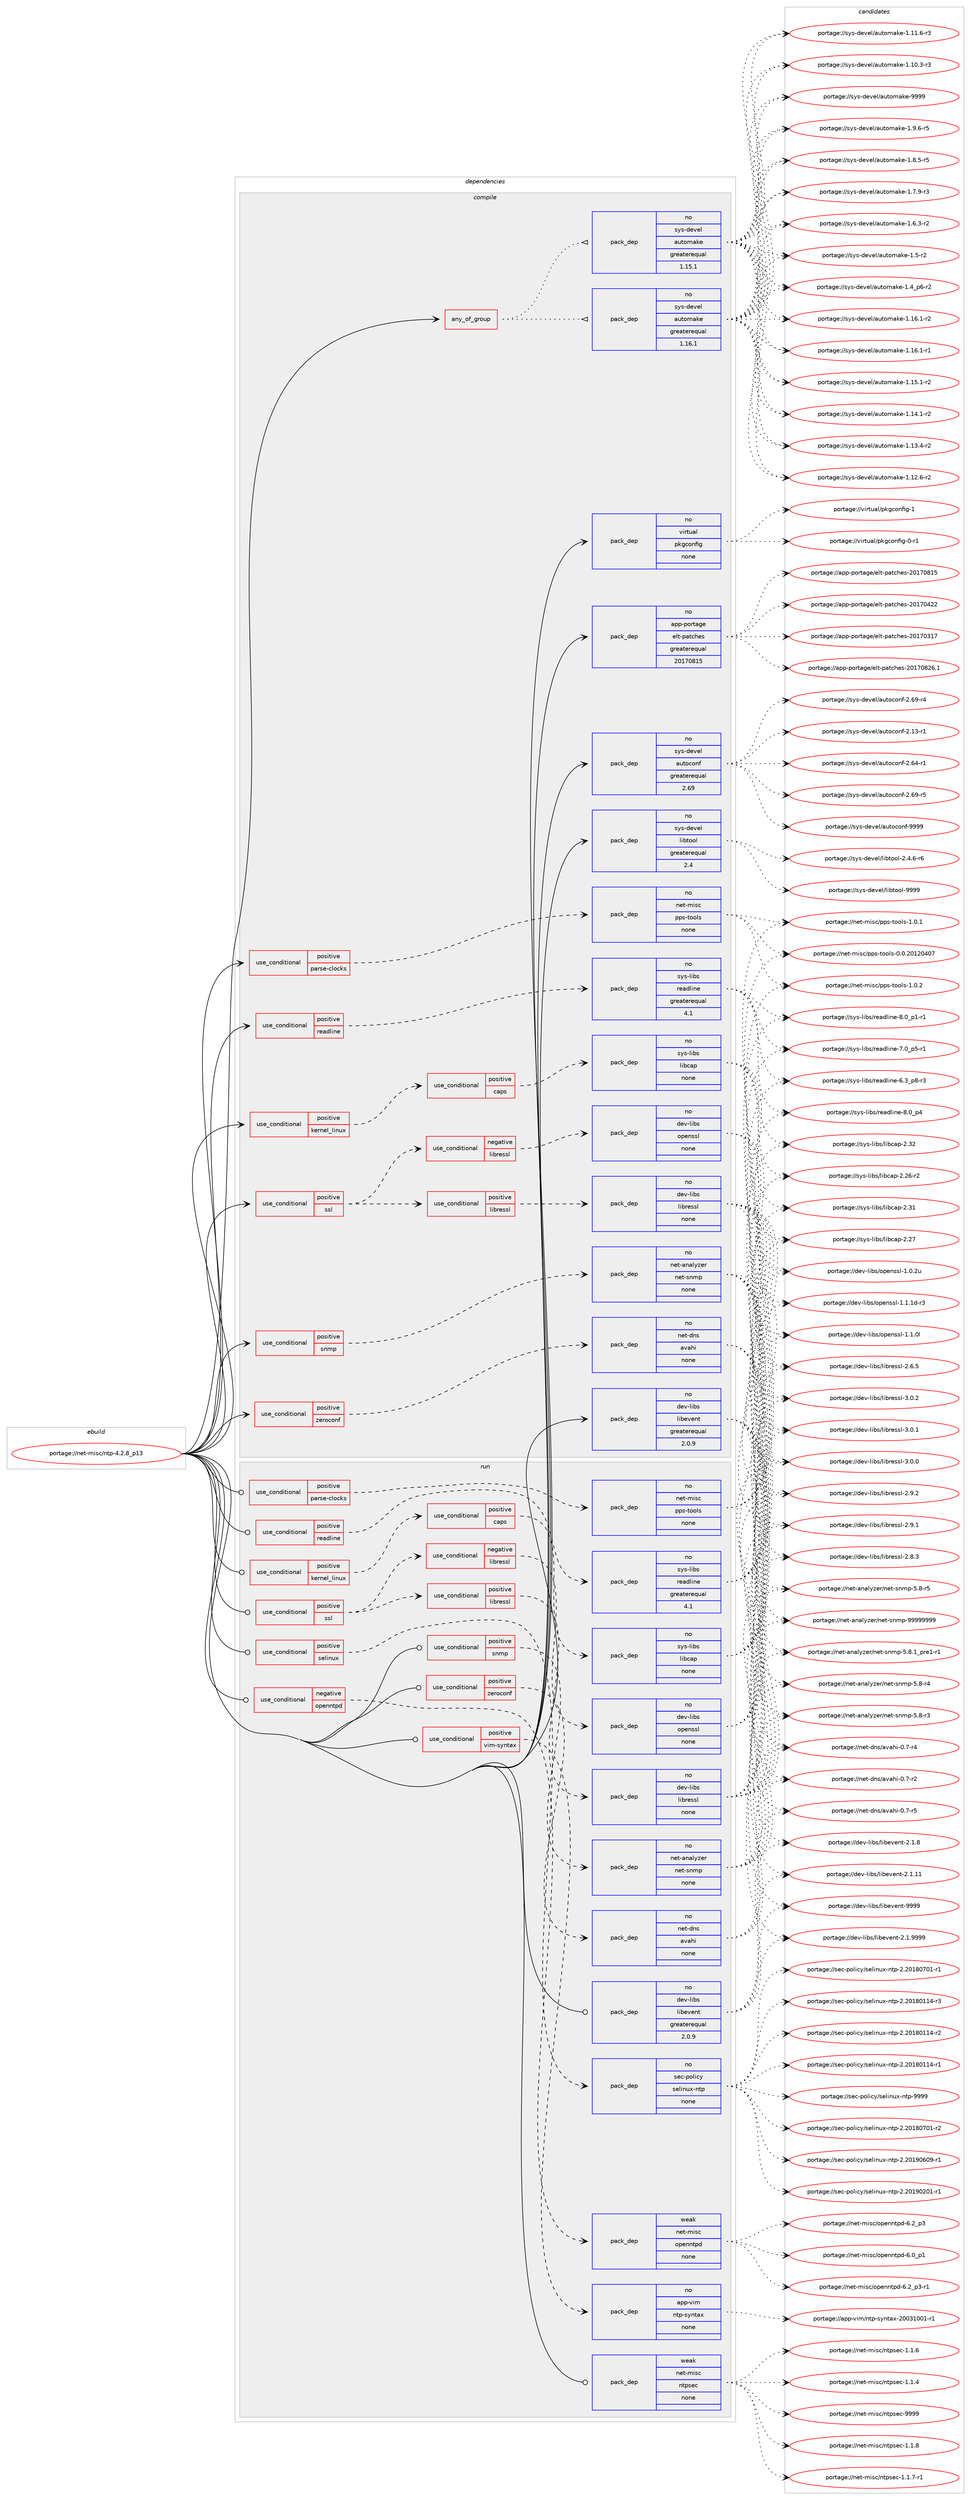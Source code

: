 digraph prolog {

# *************
# Graph options
# *************

newrank=true;
concentrate=true;
compound=true;
graph [rankdir=LR,fontname=Helvetica,fontsize=10,ranksep=1.5];#, ranksep=2.5, nodesep=0.2];
edge  [arrowhead=vee];
node  [fontname=Helvetica,fontsize=10];

# **********
# The ebuild
# **********

subgraph cluster_leftcol {
color=gray;
rank=same;
label=<<i>ebuild</i>>;
id [label="portage://net-misc/ntp-4.2.8_p13", color=red, width=4, href="../net-misc/ntp-4.2.8_p13.svg"];
}

# ****************
# The dependencies
# ****************

subgraph cluster_midcol {
color=gray;
label=<<i>dependencies</i>>;
subgraph cluster_compile {
fillcolor="#eeeeee";
style=filled;
label=<<i>compile</i>>;
subgraph any1953 {
dependency122047 [label=<<TABLE BORDER="0" CELLBORDER="1" CELLSPACING="0" CELLPADDING="4"><TR><TD CELLPADDING="10">any_of_group</TD></TR></TABLE>>, shape=none, color=red];subgraph pack94871 {
dependency122048 [label=<<TABLE BORDER="0" CELLBORDER="1" CELLSPACING="0" CELLPADDING="4" WIDTH="220"><TR><TD ROWSPAN="6" CELLPADDING="30">pack_dep</TD></TR><TR><TD WIDTH="110">no</TD></TR><TR><TD>sys-devel</TD></TR><TR><TD>automake</TD></TR><TR><TD>greaterequal</TD></TR><TR><TD>1.16.1</TD></TR></TABLE>>, shape=none, color=blue];
}
dependency122047:e -> dependency122048:w [weight=20,style="dotted",arrowhead="oinv"];
subgraph pack94872 {
dependency122049 [label=<<TABLE BORDER="0" CELLBORDER="1" CELLSPACING="0" CELLPADDING="4" WIDTH="220"><TR><TD ROWSPAN="6" CELLPADDING="30">pack_dep</TD></TR><TR><TD WIDTH="110">no</TD></TR><TR><TD>sys-devel</TD></TR><TR><TD>automake</TD></TR><TR><TD>greaterequal</TD></TR><TR><TD>1.15.1</TD></TR></TABLE>>, shape=none, color=blue];
}
dependency122047:e -> dependency122049:w [weight=20,style="dotted",arrowhead="oinv"];
}
id:e -> dependency122047:w [weight=20,style="solid",arrowhead="vee"];
subgraph cond25093 {
dependency122050 [label=<<TABLE BORDER="0" CELLBORDER="1" CELLSPACING="0" CELLPADDING="4"><TR><TD ROWSPAN="3" CELLPADDING="10">use_conditional</TD></TR><TR><TD>positive</TD></TR><TR><TD>kernel_linux</TD></TR></TABLE>>, shape=none, color=red];
subgraph cond25094 {
dependency122051 [label=<<TABLE BORDER="0" CELLBORDER="1" CELLSPACING="0" CELLPADDING="4"><TR><TD ROWSPAN="3" CELLPADDING="10">use_conditional</TD></TR><TR><TD>positive</TD></TR><TR><TD>caps</TD></TR></TABLE>>, shape=none, color=red];
subgraph pack94873 {
dependency122052 [label=<<TABLE BORDER="0" CELLBORDER="1" CELLSPACING="0" CELLPADDING="4" WIDTH="220"><TR><TD ROWSPAN="6" CELLPADDING="30">pack_dep</TD></TR><TR><TD WIDTH="110">no</TD></TR><TR><TD>sys-libs</TD></TR><TR><TD>libcap</TD></TR><TR><TD>none</TD></TR><TR><TD></TD></TR></TABLE>>, shape=none, color=blue];
}
dependency122051:e -> dependency122052:w [weight=20,style="dashed",arrowhead="vee"];
}
dependency122050:e -> dependency122051:w [weight=20,style="dashed",arrowhead="vee"];
}
id:e -> dependency122050:w [weight=20,style="solid",arrowhead="vee"];
subgraph cond25095 {
dependency122053 [label=<<TABLE BORDER="0" CELLBORDER="1" CELLSPACING="0" CELLPADDING="4"><TR><TD ROWSPAN="3" CELLPADDING="10">use_conditional</TD></TR><TR><TD>positive</TD></TR><TR><TD>parse-clocks</TD></TR></TABLE>>, shape=none, color=red];
subgraph pack94874 {
dependency122054 [label=<<TABLE BORDER="0" CELLBORDER="1" CELLSPACING="0" CELLPADDING="4" WIDTH="220"><TR><TD ROWSPAN="6" CELLPADDING="30">pack_dep</TD></TR><TR><TD WIDTH="110">no</TD></TR><TR><TD>net-misc</TD></TR><TR><TD>pps-tools</TD></TR><TR><TD>none</TD></TR><TR><TD></TD></TR></TABLE>>, shape=none, color=blue];
}
dependency122053:e -> dependency122054:w [weight=20,style="dashed",arrowhead="vee"];
}
id:e -> dependency122053:w [weight=20,style="solid",arrowhead="vee"];
subgraph cond25096 {
dependency122055 [label=<<TABLE BORDER="0" CELLBORDER="1" CELLSPACING="0" CELLPADDING="4"><TR><TD ROWSPAN="3" CELLPADDING="10">use_conditional</TD></TR><TR><TD>positive</TD></TR><TR><TD>readline</TD></TR></TABLE>>, shape=none, color=red];
subgraph pack94875 {
dependency122056 [label=<<TABLE BORDER="0" CELLBORDER="1" CELLSPACING="0" CELLPADDING="4" WIDTH="220"><TR><TD ROWSPAN="6" CELLPADDING="30">pack_dep</TD></TR><TR><TD WIDTH="110">no</TD></TR><TR><TD>sys-libs</TD></TR><TR><TD>readline</TD></TR><TR><TD>greaterequal</TD></TR><TR><TD>4.1</TD></TR></TABLE>>, shape=none, color=blue];
}
dependency122055:e -> dependency122056:w [weight=20,style="dashed",arrowhead="vee"];
}
id:e -> dependency122055:w [weight=20,style="solid",arrowhead="vee"];
subgraph cond25097 {
dependency122057 [label=<<TABLE BORDER="0" CELLBORDER="1" CELLSPACING="0" CELLPADDING="4"><TR><TD ROWSPAN="3" CELLPADDING="10">use_conditional</TD></TR><TR><TD>positive</TD></TR><TR><TD>snmp</TD></TR></TABLE>>, shape=none, color=red];
subgraph pack94876 {
dependency122058 [label=<<TABLE BORDER="0" CELLBORDER="1" CELLSPACING="0" CELLPADDING="4" WIDTH="220"><TR><TD ROWSPAN="6" CELLPADDING="30">pack_dep</TD></TR><TR><TD WIDTH="110">no</TD></TR><TR><TD>net-analyzer</TD></TR><TR><TD>net-snmp</TD></TR><TR><TD>none</TD></TR><TR><TD></TD></TR></TABLE>>, shape=none, color=blue];
}
dependency122057:e -> dependency122058:w [weight=20,style="dashed",arrowhead="vee"];
}
id:e -> dependency122057:w [weight=20,style="solid",arrowhead="vee"];
subgraph cond25098 {
dependency122059 [label=<<TABLE BORDER="0" CELLBORDER="1" CELLSPACING="0" CELLPADDING="4"><TR><TD ROWSPAN="3" CELLPADDING="10">use_conditional</TD></TR><TR><TD>positive</TD></TR><TR><TD>ssl</TD></TR></TABLE>>, shape=none, color=red];
subgraph cond25099 {
dependency122060 [label=<<TABLE BORDER="0" CELLBORDER="1" CELLSPACING="0" CELLPADDING="4"><TR><TD ROWSPAN="3" CELLPADDING="10">use_conditional</TD></TR><TR><TD>negative</TD></TR><TR><TD>libressl</TD></TR></TABLE>>, shape=none, color=red];
subgraph pack94877 {
dependency122061 [label=<<TABLE BORDER="0" CELLBORDER="1" CELLSPACING="0" CELLPADDING="4" WIDTH="220"><TR><TD ROWSPAN="6" CELLPADDING="30">pack_dep</TD></TR><TR><TD WIDTH="110">no</TD></TR><TR><TD>dev-libs</TD></TR><TR><TD>openssl</TD></TR><TR><TD>none</TD></TR><TR><TD></TD></TR></TABLE>>, shape=none, color=blue];
}
dependency122060:e -> dependency122061:w [weight=20,style="dashed",arrowhead="vee"];
}
dependency122059:e -> dependency122060:w [weight=20,style="dashed",arrowhead="vee"];
subgraph cond25100 {
dependency122062 [label=<<TABLE BORDER="0" CELLBORDER="1" CELLSPACING="0" CELLPADDING="4"><TR><TD ROWSPAN="3" CELLPADDING="10">use_conditional</TD></TR><TR><TD>positive</TD></TR><TR><TD>libressl</TD></TR></TABLE>>, shape=none, color=red];
subgraph pack94878 {
dependency122063 [label=<<TABLE BORDER="0" CELLBORDER="1" CELLSPACING="0" CELLPADDING="4" WIDTH="220"><TR><TD ROWSPAN="6" CELLPADDING="30">pack_dep</TD></TR><TR><TD WIDTH="110">no</TD></TR><TR><TD>dev-libs</TD></TR><TR><TD>libressl</TD></TR><TR><TD>none</TD></TR><TR><TD></TD></TR></TABLE>>, shape=none, color=blue];
}
dependency122062:e -> dependency122063:w [weight=20,style="dashed",arrowhead="vee"];
}
dependency122059:e -> dependency122062:w [weight=20,style="dashed",arrowhead="vee"];
}
id:e -> dependency122059:w [weight=20,style="solid",arrowhead="vee"];
subgraph cond25101 {
dependency122064 [label=<<TABLE BORDER="0" CELLBORDER="1" CELLSPACING="0" CELLPADDING="4"><TR><TD ROWSPAN="3" CELLPADDING="10">use_conditional</TD></TR><TR><TD>positive</TD></TR><TR><TD>zeroconf</TD></TR></TABLE>>, shape=none, color=red];
subgraph pack94879 {
dependency122065 [label=<<TABLE BORDER="0" CELLBORDER="1" CELLSPACING="0" CELLPADDING="4" WIDTH="220"><TR><TD ROWSPAN="6" CELLPADDING="30">pack_dep</TD></TR><TR><TD WIDTH="110">no</TD></TR><TR><TD>net-dns</TD></TR><TR><TD>avahi</TD></TR><TR><TD>none</TD></TR><TR><TD></TD></TR></TABLE>>, shape=none, color=blue];
}
dependency122064:e -> dependency122065:w [weight=20,style="dashed",arrowhead="vee"];
}
id:e -> dependency122064:w [weight=20,style="solid",arrowhead="vee"];
subgraph pack94880 {
dependency122066 [label=<<TABLE BORDER="0" CELLBORDER="1" CELLSPACING="0" CELLPADDING="4" WIDTH="220"><TR><TD ROWSPAN="6" CELLPADDING="30">pack_dep</TD></TR><TR><TD WIDTH="110">no</TD></TR><TR><TD>app-portage</TD></TR><TR><TD>elt-patches</TD></TR><TR><TD>greaterequal</TD></TR><TR><TD>20170815</TD></TR></TABLE>>, shape=none, color=blue];
}
id:e -> dependency122066:w [weight=20,style="solid",arrowhead="vee"];
subgraph pack94881 {
dependency122067 [label=<<TABLE BORDER="0" CELLBORDER="1" CELLSPACING="0" CELLPADDING="4" WIDTH="220"><TR><TD ROWSPAN="6" CELLPADDING="30">pack_dep</TD></TR><TR><TD WIDTH="110">no</TD></TR><TR><TD>dev-libs</TD></TR><TR><TD>libevent</TD></TR><TR><TD>greaterequal</TD></TR><TR><TD>2.0.9</TD></TR></TABLE>>, shape=none, color=blue];
}
id:e -> dependency122067:w [weight=20,style="solid",arrowhead="vee"];
subgraph pack94882 {
dependency122068 [label=<<TABLE BORDER="0" CELLBORDER="1" CELLSPACING="0" CELLPADDING="4" WIDTH="220"><TR><TD ROWSPAN="6" CELLPADDING="30">pack_dep</TD></TR><TR><TD WIDTH="110">no</TD></TR><TR><TD>sys-devel</TD></TR><TR><TD>autoconf</TD></TR><TR><TD>greaterequal</TD></TR><TR><TD>2.69</TD></TR></TABLE>>, shape=none, color=blue];
}
id:e -> dependency122068:w [weight=20,style="solid",arrowhead="vee"];
subgraph pack94883 {
dependency122069 [label=<<TABLE BORDER="0" CELLBORDER="1" CELLSPACING="0" CELLPADDING="4" WIDTH="220"><TR><TD ROWSPAN="6" CELLPADDING="30">pack_dep</TD></TR><TR><TD WIDTH="110">no</TD></TR><TR><TD>sys-devel</TD></TR><TR><TD>libtool</TD></TR><TR><TD>greaterequal</TD></TR><TR><TD>2.4</TD></TR></TABLE>>, shape=none, color=blue];
}
id:e -> dependency122069:w [weight=20,style="solid",arrowhead="vee"];
subgraph pack94884 {
dependency122070 [label=<<TABLE BORDER="0" CELLBORDER="1" CELLSPACING="0" CELLPADDING="4" WIDTH="220"><TR><TD ROWSPAN="6" CELLPADDING="30">pack_dep</TD></TR><TR><TD WIDTH="110">no</TD></TR><TR><TD>virtual</TD></TR><TR><TD>pkgconfig</TD></TR><TR><TD>none</TD></TR><TR><TD></TD></TR></TABLE>>, shape=none, color=blue];
}
id:e -> dependency122070:w [weight=20,style="solid",arrowhead="vee"];
}
subgraph cluster_compileandrun {
fillcolor="#eeeeee";
style=filled;
label=<<i>compile and run</i>>;
}
subgraph cluster_run {
fillcolor="#eeeeee";
style=filled;
label=<<i>run</i>>;
subgraph cond25102 {
dependency122071 [label=<<TABLE BORDER="0" CELLBORDER="1" CELLSPACING="0" CELLPADDING="4"><TR><TD ROWSPAN="3" CELLPADDING="10">use_conditional</TD></TR><TR><TD>negative</TD></TR><TR><TD>openntpd</TD></TR></TABLE>>, shape=none, color=red];
subgraph pack94885 {
dependency122072 [label=<<TABLE BORDER="0" CELLBORDER="1" CELLSPACING="0" CELLPADDING="4" WIDTH="220"><TR><TD ROWSPAN="6" CELLPADDING="30">pack_dep</TD></TR><TR><TD WIDTH="110">weak</TD></TR><TR><TD>net-misc</TD></TR><TR><TD>openntpd</TD></TR><TR><TD>none</TD></TR><TR><TD></TD></TR></TABLE>>, shape=none, color=blue];
}
dependency122071:e -> dependency122072:w [weight=20,style="dashed",arrowhead="vee"];
}
id:e -> dependency122071:w [weight=20,style="solid",arrowhead="odot"];
subgraph cond25103 {
dependency122073 [label=<<TABLE BORDER="0" CELLBORDER="1" CELLSPACING="0" CELLPADDING="4"><TR><TD ROWSPAN="3" CELLPADDING="10">use_conditional</TD></TR><TR><TD>positive</TD></TR><TR><TD>kernel_linux</TD></TR></TABLE>>, shape=none, color=red];
subgraph cond25104 {
dependency122074 [label=<<TABLE BORDER="0" CELLBORDER="1" CELLSPACING="0" CELLPADDING="4"><TR><TD ROWSPAN="3" CELLPADDING="10">use_conditional</TD></TR><TR><TD>positive</TD></TR><TR><TD>caps</TD></TR></TABLE>>, shape=none, color=red];
subgraph pack94886 {
dependency122075 [label=<<TABLE BORDER="0" CELLBORDER="1" CELLSPACING="0" CELLPADDING="4" WIDTH="220"><TR><TD ROWSPAN="6" CELLPADDING="30">pack_dep</TD></TR><TR><TD WIDTH="110">no</TD></TR><TR><TD>sys-libs</TD></TR><TR><TD>libcap</TD></TR><TR><TD>none</TD></TR><TR><TD></TD></TR></TABLE>>, shape=none, color=blue];
}
dependency122074:e -> dependency122075:w [weight=20,style="dashed",arrowhead="vee"];
}
dependency122073:e -> dependency122074:w [weight=20,style="dashed",arrowhead="vee"];
}
id:e -> dependency122073:w [weight=20,style="solid",arrowhead="odot"];
subgraph cond25105 {
dependency122076 [label=<<TABLE BORDER="0" CELLBORDER="1" CELLSPACING="0" CELLPADDING="4"><TR><TD ROWSPAN="3" CELLPADDING="10">use_conditional</TD></TR><TR><TD>positive</TD></TR><TR><TD>parse-clocks</TD></TR></TABLE>>, shape=none, color=red];
subgraph pack94887 {
dependency122077 [label=<<TABLE BORDER="0" CELLBORDER="1" CELLSPACING="0" CELLPADDING="4" WIDTH="220"><TR><TD ROWSPAN="6" CELLPADDING="30">pack_dep</TD></TR><TR><TD WIDTH="110">no</TD></TR><TR><TD>net-misc</TD></TR><TR><TD>pps-tools</TD></TR><TR><TD>none</TD></TR><TR><TD></TD></TR></TABLE>>, shape=none, color=blue];
}
dependency122076:e -> dependency122077:w [weight=20,style="dashed",arrowhead="vee"];
}
id:e -> dependency122076:w [weight=20,style="solid",arrowhead="odot"];
subgraph cond25106 {
dependency122078 [label=<<TABLE BORDER="0" CELLBORDER="1" CELLSPACING="0" CELLPADDING="4"><TR><TD ROWSPAN="3" CELLPADDING="10">use_conditional</TD></TR><TR><TD>positive</TD></TR><TR><TD>readline</TD></TR></TABLE>>, shape=none, color=red];
subgraph pack94888 {
dependency122079 [label=<<TABLE BORDER="0" CELLBORDER="1" CELLSPACING="0" CELLPADDING="4" WIDTH="220"><TR><TD ROWSPAN="6" CELLPADDING="30">pack_dep</TD></TR><TR><TD WIDTH="110">no</TD></TR><TR><TD>sys-libs</TD></TR><TR><TD>readline</TD></TR><TR><TD>greaterequal</TD></TR><TR><TD>4.1</TD></TR></TABLE>>, shape=none, color=blue];
}
dependency122078:e -> dependency122079:w [weight=20,style="dashed",arrowhead="vee"];
}
id:e -> dependency122078:w [weight=20,style="solid",arrowhead="odot"];
subgraph cond25107 {
dependency122080 [label=<<TABLE BORDER="0" CELLBORDER="1" CELLSPACING="0" CELLPADDING="4"><TR><TD ROWSPAN="3" CELLPADDING="10">use_conditional</TD></TR><TR><TD>positive</TD></TR><TR><TD>selinux</TD></TR></TABLE>>, shape=none, color=red];
subgraph pack94889 {
dependency122081 [label=<<TABLE BORDER="0" CELLBORDER="1" CELLSPACING="0" CELLPADDING="4" WIDTH="220"><TR><TD ROWSPAN="6" CELLPADDING="30">pack_dep</TD></TR><TR><TD WIDTH="110">no</TD></TR><TR><TD>sec-policy</TD></TR><TR><TD>selinux-ntp</TD></TR><TR><TD>none</TD></TR><TR><TD></TD></TR></TABLE>>, shape=none, color=blue];
}
dependency122080:e -> dependency122081:w [weight=20,style="dashed",arrowhead="vee"];
}
id:e -> dependency122080:w [weight=20,style="solid",arrowhead="odot"];
subgraph cond25108 {
dependency122082 [label=<<TABLE BORDER="0" CELLBORDER="1" CELLSPACING="0" CELLPADDING="4"><TR><TD ROWSPAN="3" CELLPADDING="10">use_conditional</TD></TR><TR><TD>positive</TD></TR><TR><TD>snmp</TD></TR></TABLE>>, shape=none, color=red];
subgraph pack94890 {
dependency122083 [label=<<TABLE BORDER="0" CELLBORDER="1" CELLSPACING="0" CELLPADDING="4" WIDTH="220"><TR><TD ROWSPAN="6" CELLPADDING="30">pack_dep</TD></TR><TR><TD WIDTH="110">no</TD></TR><TR><TD>net-analyzer</TD></TR><TR><TD>net-snmp</TD></TR><TR><TD>none</TD></TR><TR><TD></TD></TR></TABLE>>, shape=none, color=blue];
}
dependency122082:e -> dependency122083:w [weight=20,style="dashed",arrowhead="vee"];
}
id:e -> dependency122082:w [weight=20,style="solid",arrowhead="odot"];
subgraph cond25109 {
dependency122084 [label=<<TABLE BORDER="0" CELLBORDER="1" CELLSPACING="0" CELLPADDING="4"><TR><TD ROWSPAN="3" CELLPADDING="10">use_conditional</TD></TR><TR><TD>positive</TD></TR><TR><TD>ssl</TD></TR></TABLE>>, shape=none, color=red];
subgraph cond25110 {
dependency122085 [label=<<TABLE BORDER="0" CELLBORDER="1" CELLSPACING="0" CELLPADDING="4"><TR><TD ROWSPAN="3" CELLPADDING="10">use_conditional</TD></TR><TR><TD>negative</TD></TR><TR><TD>libressl</TD></TR></TABLE>>, shape=none, color=red];
subgraph pack94891 {
dependency122086 [label=<<TABLE BORDER="0" CELLBORDER="1" CELLSPACING="0" CELLPADDING="4" WIDTH="220"><TR><TD ROWSPAN="6" CELLPADDING="30">pack_dep</TD></TR><TR><TD WIDTH="110">no</TD></TR><TR><TD>dev-libs</TD></TR><TR><TD>openssl</TD></TR><TR><TD>none</TD></TR><TR><TD></TD></TR></TABLE>>, shape=none, color=blue];
}
dependency122085:e -> dependency122086:w [weight=20,style="dashed",arrowhead="vee"];
}
dependency122084:e -> dependency122085:w [weight=20,style="dashed",arrowhead="vee"];
subgraph cond25111 {
dependency122087 [label=<<TABLE BORDER="0" CELLBORDER="1" CELLSPACING="0" CELLPADDING="4"><TR><TD ROWSPAN="3" CELLPADDING="10">use_conditional</TD></TR><TR><TD>positive</TD></TR><TR><TD>libressl</TD></TR></TABLE>>, shape=none, color=red];
subgraph pack94892 {
dependency122088 [label=<<TABLE BORDER="0" CELLBORDER="1" CELLSPACING="0" CELLPADDING="4" WIDTH="220"><TR><TD ROWSPAN="6" CELLPADDING="30">pack_dep</TD></TR><TR><TD WIDTH="110">no</TD></TR><TR><TD>dev-libs</TD></TR><TR><TD>libressl</TD></TR><TR><TD>none</TD></TR><TR><TD></TD></TR></TABLE>>, shape=none, color=blue];
}
dependency122087:e -> dependency122088:w [weight=20,style="dashed",arrowhead="vee"];
}
dependency122084:e -> dependency122087:w [weight=20,style="dashed",arrowhead="vee"];
}
id:e -> dependency122084:w [weight=20,style="solid",arrowhead="odot"];
subgraph cond25112 {
dependency122089 [label=<<TABLE BORDER="0" CELLBORDER="1" CELLSPACING="0" CELLPADDING="4"><TR><TD ROWSPAN="3" CELLPADDING="10">use_conditional</TD></TR><TR><TD>positive</TD></TR><TR><TD>vim-syntax</TD></TR></TABLE>>, shape=none, color=red];
subgraph pack94893 {
dependency122090 [label=<<TABLE BORDER="0" CELLBORDER="1" CELLSPACING="0" CELLPADDING="4" WIDTH="220"><TR><TD ROWSPAN="6" CELLPADDING="30">pack_dep</TD></TR><TR><TD WIDTH="110">no</TD></TR><TR><TD>app-vim</TD></TR><TR><TD>ntp-syntax</TD></TR><TR><TD>none</TD></TR><TR><TD></TD></TR></TABLE>>, shape=none, color=blue];
}
dependency122089:e -> dependency122090:w [weight=20,style="dashed",arrowhead="vee"];
}
id:e -> dependency122089:w [weight=20,style="solid",arrowhead="odot"];
subgraph cond25113 {
dependency122091 [label=<<TABLE BORDER="0" CELLBORDER="1" CELLSPACING="0" CELLPADDING="4"><TR><TD ROWSPAN="3" CELLPADDING="10">use_conditional</TD></TR><TR><TD>positive</TD></TR><TR><TD>zeroconf</TD></TR></TABLE>>, shape=none, color=red];
subgraph pack94894 {
dependency122092 [label=<<TABLE BORDER="0" CELLBORDER="1" CELLSPACING="0" CELLPADDING="4" WIDTH="220"><TR><TD ROWSPAN="6" CELLPADDING="30">pack_dep</TD></TR><TR><TD WIDTH="110">no</TD></TR><TR><TD>net-dns</TD></TR><TR><TD>avahi</TD></TR><TR><TD>none</TD></TR><TR><TD></TD></TR></TABLE>>, shape=none, color=blue];
}
dependency122091:e -> dependency122092:w [weight=20,style="dashed",arrowhead="vee"];
}
id:e -> dependency122091:w [weight=20,style="solid",arrowhead="odot"];
subgraph pack94895 {
dependency122093 [label=<<TABLE BORDER="0" CELLBORDER="1" CELLSPACING="0" CELLPADDING="4" WIDTH="220"><TR><TD ROWSPAN="6" CELLPADDING="30">pack_dep</TD></TR><TR><TD WIDTH="110">no</TD></TR><TR><TD>dev-libs</TD></TR><TR><TD>libevent</TD></TR><TR><TD>greaterequal</TD></TR><TR><TD>2.0.9</TD></TR></TABLE>>, shape=none, color=blue];
}
id:e -> dependency122093:w [weight=20,style="solid",arrowhead="odot"];
subgraph pack94896 {
dependency122094 [label=<<TABLE BORDER="0" CELLBORDER="1" CELLSPACING="0" CELLPADDING="4" WIDTH="220"><TR><TD ROWSPAN="6" CELLPADDING="30">pack_dep</TD></TR><TR><TD WIDTH="110">weak</TD></TR><TR><TD>net-misc</TD></TR><TR><TD>ntpsec</TD></TR><TR><TD>none</TD></TR><TR><TD></TD></TR></TABLE>>, shape=none, color=blue];
}
id:e -> dependency122094:w [weight=20,style="solid",arrowhead="odot"];
}
}

# **************
# The candidates
# **************

subgraph cluster_choices {
rank=same;
color=gray;
label=<<i>candidates</i>>;

subgraph choice94871 {
color=black;
nodesep=1;
choice115121115451001011181011084797117116111109971071014557575757 [label="portage://sys-devel/automake-9999", color=red, width=4,href="../sys-devel/automake-9999.svg"];
choice115121115451001011181011084797117116111109971071014549465746544511453 [label="portage://sys-devel/automake-1.9.6-r5", color=red, width=4,href="../sys-devel/automake-1.9.6-r5.svg"];
choice115121115451001011181011084797117116111109971071014549465646534511453 [label="portage://sys-devel/automake-1.8.5-r5", color=red, width=4,href="../sys-devel/automake-1.8.5-r5.svg"];
choice115121115451001011181011084797117116111109971071014549465546574511451 [label="portage://sys-devel/automake-1.7.9-r3", color=red, width=4,href="../sys-devel/automake-1.7.9-r3.svg"];
choice115121115451001011181011084797117116111109971071014549465446514511450 [label="portage://sys-devel/automake-1.6.3-r2", color=red, width=4,href="../sys-devel/automake-1.6.3-r2.svg"];
choice11512111545100101118101108479711711611110997107101454946534511450 [label="portage://sys-devel/automake-1.5-r2", color=red, width=4,href="../sys-devel/automake-1.5-r2.svg"];
choice115121115451001011181011084797117116111109971071014549465295112544511450 [label="portage://sys-devel/automake-1.4_p6-r2", color=red, width=4,href="../sys-devel/automake-1.4_p6-r2.svg"];
choice11512111545100101118101108479711711611110997107101454946495446494511450 [label="portage://sys-devel/automake-1.16.1-r2", color=red, width=4,href="../sys-devel/automake-1.16.1-r2.svg"];
choice11512111545100101118101108479711711611110997107101454946495446494511449 [label="portage://sys-devel/automake-1.16.1-r1", color=red, width=4,href="../sys-devel/automake-1.16.1-r1.svg"];
choice11512111545100101118101108479711711611110997107101454946495346494511450 [label="portage://sys-devel/automake-1.15.1-r2", color=red, width=4,href="../sys-devel/automake-1.15.1-r2.svg"];
choice11512111545100101118101108479711711611110997107101454946495246494511450 [label="portage://sys-devel/automake-1.14.1-r2", color=red, width=4,href="../sys-devel/automake-1.14.1-r2.svg"];
choice11512111545100101118101108479711711611110997107101454946495146524511450 [label="portage://sys-devel/automake-1.13.4-r2", color=red, width=4,href="../sys-devel/automake-1.13.4-r2.svg"];
choice11512111545100101118101108479711711611110997107101454946495046544511450 [label="portage://sys-devel/automake-1.12.6-r2", color=red, width=4,href="../sys-devel/automake-1.12.6-r2.svg"];
choice11512111545100101118101108479711711611110997107101454946494946544511451 [label="portage://sys-devel/automake-1.11.6-r3", color=red, width=4,href="../sys-devel/automake-1.11.6-r3.svg"];
choice11512111545100101118101108479711711611110997107101454946494846514511451 [label="portage://sys-devel/automake-1.10.3-r3", color=red, width=4,href="../sys-devel/automake-1.10.3-r3.svg"];
dependency122048:e -> choice115121115451001011181011084797117116111109971071014557575757:w [style=dotted,weight="100"];
dependency122048:e -> choice115121115451001011181011084797117116111109971071014549465746544511453:w [style=dotted,weight="100"];
dependency122048:e -> choice115121115451001011181011084797117116111109971071014549465646534511453:w [style=dotted,weight="100"];
dependency122048:e -> choice115121115451001011181011084797117116111109971071014549465546574511451:w [style=dotted,weight="100"];
dependency122048:e -> choice115121115451001011181011084797117116111109971071014549465446514511450:w [style=dotted,weight="100"];
dependency122048:e -> choice11512111545100101118101108479711711611110997107101454946534511450:w [style=dotted,weight="100"];
dependency122048:e -> choice115121115451001011181011084797117116111109971071014549465295112544511450:w [style=dotted,weight="100"];
dependency122048:e -> choice11512111545100101118101108479711711611110997107101454946495446494511450:w [style=dotted,weight="100"];
dependency122048:e -> choice11512111545100101118101108479711711611110997107101454946495446494511449:w [style=dotted,weight="100"];
dependency122048:e -> choice11512111545100101118101108479711711611110997107101454946495346494511450:w [style=dotted,weight="100"];
dependency122048:e -> choice11512111545100101118101108479711711611110997107101454946495246494511450:w [style=dotted,weight="100"];
dependency122048:e -> choice11512111545100101118101108479711711611110997107101454946495146524511450:w [style=dotted,weight="100"];
dependency122048:e -> choice11512111545100101118101108479711711611110997107101454946495046544511450:w [style=dotted,weight="100"];
dependency122048:e -> choice11512111545100101118101108479711711611110997107101454946494946544511451:w [style=dotted,weight="100"];
dependency122048:e -> choice11512111545100101118101108479711711611110997107101454946494846514511451:w [style=dotted,weight="100"];
}
subgraph choice94872 {
color=black;
nodesep=1;
choice115121115451001011181011084797117116111109971071014557575757 [label="portage://sys-devel/automake-9999", color=red, width=4,href="../sys-devel/automake-9999.svg"];
choice115121115451001011181011084797117116111109971071014549465746544511453 [label="portage://sys-devel/automake-1.9.6-r5", color=red, width=4,href="../sys-devel/automake-1.9.6-r5.svg"];
choice115121115451001011181011084797117116111109971071014549465646534511453 [label="portage://sys-devel/automake-1.8.5-r5", color=red, width=4,href="../sys-devel/automake-1.8.5-r5.svg"];
choice115121115451001011181011084797117116111109971071014549465546574511451 [label="portage://sys-devel/automake-1.7.9-r3", color=red, width=4,href="../sys-devel/automake-1.7.9-r3.svg"];
choice115121115451001011181011084797117116111109971071014549465446514511450 [label="portage://sys-devel/automake-1.6.3-r2", color=red, width=4,href="../sys-devel/automake-1.6.3-r2.svg"];
choice11512111545100101118101108479711711611110997107101454946534511450 [label="portage://sys-devel/automake-1.5-r2", color=red, width=4,href="../sys-devel/automake-1.5-r2.svg"];
choice115121115451001011181011084797117116111109971071014549465295112544511450 [label="portage://sys-devel/automake-1.4_p6-r2", color=red, width=4,href="../sys-devel/automake-1.4_p6-r2.svg"];
choice11512111545100101118101108479711711611110997107101454946495446494511450 [label="portage://sys-devel/automake-1.16.1-r2", color=red, width=4,href="../sys-devel/automake-1.16.1-r2.svg"];
choice11512111545100101118101108479711711611110997107101454946495446494511449 [label="portage://sys-devel/automake-1.16.1-r1", color=red, width=4,href="../sys-devel/automake-1.16.1-r1.svg"];
choice11512111545100101118101108479711711611110997107101454946495346494511450 [label="portage://sys-devel/automake-1.15.1-r2", color=red, width=4,href="../sys-devel/automake-1.15.1-r2.svg"];
choice11512111545100101118101108479711711611110997107101454946495246494511450 [label="portage://sys-devel/automake-1.14.1-r2", color=red, width=4,href="../sys-devel/automake-1.14.1-r2.svg"];
choice11512111545100101118101108479711711611110997107101454946495146524511450 [label="portage://sys-devel/automake-1.13.4-r2", color=red, width=4,href="../sys-devel/automake-1.13.4-r2.svg"];
choice11512111545100101118101108479711711611110997107101454946495046544511450 [label="portage://sys-devel/automake-1.12.6-r2", color=red, width=4,href="../sys-devel/automake-1.12.6-r2.svg"];
choice11512111545100101118101108479711711611110997107101454946494946544511451 [label="portage://sys-devel/automake-1.11.6-r3", color=red, width=4,href="../sys-devel/automake-1.11.6-r3.svg"];
choice11512111545100101118101108479711711611110997107101454946494846514511451 [label="portage://sys-devel/automake-1.10.3-r3", color=red, width=4,href="../sys-devel/automake-1.10.3-r3.svg"];
dependency122049:e -> choice115121115451001011181011084797117116111109971071014557575757:w [style=dotted,weight="100"];
dependency122049:e -> choice115121115451001011181011084797117116111109971071014549465746544511453:w [style=dotted,weight="100"];
dependency122049:e -> choice115121115451001011181011084797117116111109971071014549465646534511453:w [style=dotted,weight="100"];
dependency122049:e -> choice115121115451001011181011084797117116111109971071014549465546574511451:w [style=dotted,weight="100"];
dependency122049:e -> choice115121115451001011181011084797117116111109971071014549465446514511450:w [style=dotted,weight="100"];
dependency122049:e -> choice11512111545100101118101108479711711611110997107101454946534511450:w [style=dotted,weight="100"];
dependency122049:e -> choice115121115451001011181011084797117116111109971071014549465295112544511450:w [style=dotted,weight="100"];
dependency122049:e -> choice11512111545100101118101108479711711611110997107101454946495446494511450:w [style=dotted,weight="100"];
dependency122049:e -> choice11512111545100101118101108479711711611110997107101454946495446494511449:w [style=dotted,weight="100"];
dependency122049:e -> choice11512111545100101118101108479711711611110997107101454946495346494511450:w [style=dotted,weight="100"];
dependency122049:e -> choice11512111545100101118101108479711711611110997107101454946495246494511450:w [style=dotted,weight="100"];
dependency122049:e -> choice11512111545100101118101108479711711611110997107101454946495146524511450:w [style=dotted,weight="100"];
dependency122049:e -> choice11512111545100101118101108479711711611110997107101454946495046544511450:w [style=dotted,weight="100"];
dependency122049:e -> choice11512111545100101118101108479711711611110997107101454946494946544511451:w [style=dotted,weight="100"];
dependency122049:e -> choice11512111545100101118101108479711711611110997107101454946494846514511451:w [style=dotted,weight="100"];
}
subgraph choice94873 {
color=black;
nodesep=1;
choice1151211154510810598115471081059899971124550465150 [label="portage://sys-libs/libcap-2.32", color=red, width=4,href="../sys-libs/libcap-2.32.svg"];
choice1151211154510810598115471081059899971124550465149 [label="portage://sys-libs/libcap-2.31", color=red, width=4,href="../sys-libs/libcap-2.31.svg"];
choice1151211154510810598115471081059899971124550465055 [label="portage://sys-libs/libcap-2.27", color=red, width=4,href="../sys-libs/libcap-2.27.svg"];
choice11512111545108105981154710810598999711245504650544511450 [label="portage://sys-libs/libcap-2.26-r2", color=red, width=4,href="../sys-libs/libcap-2.26-r2.svg"];
dependency122052:e -> choice1151211154510810598115471081059899971124550465150:w [style=dotted,weight="100"];
dependency122052:e -> choice1151211154510810598115471081059899971124550465149:w [style=dotted,weight="100"];
dependency122052:e -> choice1151211154510810598115471081059899971124550465055:w [style=dotted,weight="100"];
dependency122052:e -> choice11512111545108105981154710810598999711245504650544511450:w [style=dotted,weight="100"];
}
subgraph choice94874 {
color=black;
nodesep=1;
choice11010111645109105115994711211211545116111111108115454946484650 [label="portage://net-misc/pps-tools-1.0.2", color=red, width=4,href="../net-misc/pps-tools-1.0.2.svg"];
choice11010111645109105115994711211211545116111111108115454946484649 [label="portage://net-misc/pps-tools-1.0.1", color=red, width=4,href="../net-misc/pps-tools-1.0.1.svg"];
choice1101011164510910511599471121121154511611111110811545484648465048495048524855 [label="portage://net-misc/pps-tools-0.0.20120407", color=red, width=4,href="../net-misc/pps-tools-0.0.20120407.svg"];
dependency122054:e -> choice11010111645109105115994711211211545116111111108115454946484650:w [style=dotted,weight="100"];
dependency122054:e -> choice11010111645109105115994711211211545116111111108115454946484649:w [style=dotted,weight="100"];
dependency122054:e -> choice1101011164510910511599471121121154511611111110811545484648465048495048524855:w [style=dotted,weight="100"];
}
subgraph choice94875 {
color=black;
nodesep=1;
choice11512111545108105981154711410197100108105110101455646489511252 [label="portage://sys-libs/readline-8.0_p4", color=red, width=4,href="../sys-libs/readline-8.0_p4.svg"];
choice115121115451081059811547114101971001081051101014556464895112494511449 [label="portage://sys-libs/readline-8.0_p1-r1", color=red, width=4,href="../sys-libs/readline-8.0_p1-r1.svg"];
choice115121115451081059811547114101971001081051101014555464895112534511449 [label="portage://sys-libs/readline-7.0_p5-r1", color=red, width=4,href="../sys-libs/readline-7.0_p5-r1.svg"];
choice115121115451081059811547114101971001081051101014554465195112564511451 [label="portage://sys-libs/readline-6.3_p8-r3", color=red, width=4,href="../sys-libs/readline-6.3_p8-r3.svg"];
dependency122056:e -> choice11512111545108105981154711410197100108105110101455646489511252:w [style=dotted,weight="100"];
dependency122056:e -> choice115121115451081059811547114101971001081051101014556464895112494511449:w [style=dotted,weight="100"];
dependency122056:e -> choice115121115451081059811547114101971001081051101014555464895112534511449:w [style=dotted,weight="100"];
dependency122056:e -> choice115121115451081059811547114101971001081051101014554465195112564511451:w [style=dotted,weight="100"];
}
subgraph choice94876 {
color=black;
nodesep=1;
choice1101011164597110971081211221011144711010111645115110109112455757575757575757 [label="portage://net-analyzer/net-snmp-99999999", color=red, width=4,href="../net-analyzer/net-snmp-99999999.svg"];
choice110101116459711097108121122101114471101011164511511010911245534656464995112114101494511449 [label="portage://net-analyzer/net-snmp-5.8.1_pre1-r1", color=red, width=4,href="../net-analyzer/net-snmp-5.8.1_pre1-r1.svg"];
choice1101011164597110971081211221011144711010111645115110109112455346564511453 [label="portage://net-analyzer/net-snmp-5.8-r5", color=red, width=4,href="../net-analyzer/net-snmp-5.8-r5.svg"];
choice1101011164597110971081211221011144711010111645115110109112455346564511452 [label="portage://net-analyzer/net-snmp-5.8-r4", color=red, width=4,href="../net-analyzer/net-snmp-5.8-r4.svg"];
choice1101011164597110971081211221011144711010111645115110109112455346564511451 [label="portage://net-analyzer/net-snmp-5.8-r3", color=red, width=4,href="../net-analyzer/net-snmp-5.8-r3.svg"];
dependency122058:e -> choice1101011164597110971081211221011144711010111645115110109112455757575757575757:w [style=dotted,weight="100"];
dependency122058:e -> choice110101116459711097108121122101114471101011164511511010911245534656464995112114101494511449:w [style=dotted,weight="100"];
dependency122058:e -> choice1101011164597110971081211221011144711010111645115110109112455346564511453:w [style=dotted,weight="100"];
dependency122058:e -> choice1101011164597110971081211221011144711010111645115110109112455346564511452:w [style=dotted,weight="100"];
dependency122058:e -> choice1101011164597110971081211221011144711010111645115110109112455346564511451:w [style=dotted,weight="100"];
}
subgraph choice94877 {
color=black;
nodesep=1;
choice1001011184510810598115471111121011101151151084549464946491004511451 [label="portage://dev-libs/openssl-1.1.1d-r3", color=red, width=4,href="../dev-libs/openssl-1.1.1d-r3.svg"];
choice100101118451081059811547111112101110115115108454946494648108 [label="portage://dev-libs/openssl-1.1.0l", color=red, width=4,href="../dev-libs/openssl-1.1.0l.svg"];
choice100101118451081059811547111112101110115115108454946484650117 [label="portage://dev-libs/openssl-1.0.2u", color=red, width=4,href="../dev-libs/openssl-1.0.2u.svg"];
dependency122061:e -> choice1001011184510810598115471111121011101151151084549464946491004511451:w [style=dotted,weight="100"];
dependency122061:e -> choice100101118451081059811547111112101110115115108454946494648108:w [style=dotted,weight="100"];
dependency122061:e -> choice100101118451081059811547111112101110115115108454946484650117:w [style=dotted,weight="100"];
}
subgraph choice94878 {
color=black;
nodesep=1;
choice10010111845108105981154710810598114101115115108455146484650 [label="portage://dev-libs/libressl-3.0.2", color=red, width=4,href="../dev-libs/libressl-3.0.2.svg"];
choice10010111845108105981154710810598114101115115108455146484649 [label="portage://dev-libs/libressl-3.0.1", color=red, width=4,href="../dev-libs/libressl-3.0.1.svg"];
choice10010111845108105981154710810598114101115115108455146484648 [label="portage://dev-libs/libressl-3.0.0", color=red, width=4,href="../dev-libs/libressl-3.0.0.svg"];
choice10010111845108105981154710810598114101115115108455046574650 [label="portage://dev-libs/libressl-2.9.2", color=red, width=4,href="../dev-libs/libressl-2.9.2.svg"];
choice10010111845108105981154710810598114101115115108455046574649 [label="portage://dev-libs/libressl-2.9.1", color=red, width=4,href="../dev-libs/libressl-2.9.1.svg"];
choice10010111845108105981154710810598114101115115108455046564651 [label="portage://dev-libs/libressl-2.8.3", color=red, width=4,href="../dev-libs/libressl-2.8.3.svg"];
choice10010111845108105981154710810598114101115115108455046544653 [label="portage://dev-libs/libressl-2.6.5", color=red, width=4,href="../dev-libs/libressl-2.6.5.svg"];
dependency122063:e -> choice10010111845108105981154710810598114101115115108455146484650:w [style=dotted,weight="100"];
dependency122063:e -> choice10010111845108105981154710810598114101115115108455146484649:w [style=dotted,weight="100"];
dependency122063:e -> choice10010111845108105981154710810598114101115115108455146484648:w [style=dotted,weight="100"];
dependency122063:e -> choice10010111845108105981154710810598114101115115108455046574650:w [style=dotted,weight="100"];
dependency122063:e -> choice10010111845108105981154710810598114101115115108455046574649:w [style=dotted,weight="100"];
dependency122063:e -> choice10010111845108105981154710810598114101115115108455046564651:w [style=dotted,weight="100"];
dependency122063:e -> choice10010111845108105981154710810598114101115115108455046544653:w [style=dotted,weight="100"];
}
subgraph choice94879 {
color=black;
nodesep=1;
choice11010111645100110115479711897104105454846554511453 [label="portage://net-dns/avahi-0.7-r5", color=red, width=4,href="../net-dns/avahi-0.7-r5.svg"];
choice11010111645100110115479711897104105454846554511452 [label="portage://net-dns/avahi-0.7-r4", color=red, width=4,href="../net-dns/avahi-0.7-r4.svg"];
choice11010111645100110115479711897104105454846554511450 [label="portage://net-dns/avahi-0.7-r2", color=red, width=4,href="../net-dns/avahi-0.7-r2.svg"];
dependency122065:e -> choice11010111645100110115479711897104105454846554511453:w [style=dotted,weight="100"];
dependency122065:e -> choice11010111645100110115479711897104105454846554511452:w [style=dotted,weight="100"];
dependency122065:e -> choice11010111645100110115479711897104105454846554511450:w [style=dotted,weight="100"];
}
subgraph choice94880 {
color=black;
nodesep=1;
choice971121124511211111411697103101471011081164511297116991041011154550484955485650544649 [label="portage://app-portage/elt-patches-20170826.1", color=red, width=4,href="../app-portage/elt-patches-20170826.1.svg"];
choice97112112451121111141169710310147101108116451129711699104101115455048495548564953 [label="portage://app-portage/elt-patches-20170815", color=red, width=4,href="../app-portage/elt-patches-20170815.svg"];
choice97112112451121111141169710310147101108116451129711699104101115455048495548525050 [label="portage://app-portage/elt-patches-20170422", color=red, width=4,href="../app-portage/elt-patches-20170422.svg"];
choice97112112451121111141169710310147101108116451129711699104101115455048495548514955 [label="portage://app-portage/elt-patches-20170317", color=red, width=4,href="../app-portage/elt-patches-20170317.svg"];
dependency122066:e -> choice971121124511211111411697103101471011081164511297116991041011154550484955485650544649:w [style=dotted,weight="100"];
dependency122066:e -> choice97112112451121111141169710310147101108116451129711699104101115455048495548564953:w [style=dotted,weight="100"];
dependency122066:e -> choice97112112451121111141169710310147101108116451129711699104101115455048495548525050:w [style=dotted,weight="100"];
dependency122066:e -> choice97112112451121111141169710310147101108116451129711699104101115455048495548514955:w [style=dotted,weight="100"];
}
subgraph choice94881 {
color=black;
nodesep=1;
choice100101118451081059811547108105981011181011101164557575757 [label="portage://dev-libs/libevent-9999", color=red, width=4,href="../dev-libs/libevent-9999.svg"];
choice10010111845108105981154710810598101118101110116455046494657575757 [label="portage://dev-libs/libevent-2.1.9999", color=red, width=4,href="../dev-libs/libevent-2.1.9999.svg"];
choice10010111845108105981154710810598101118101110116455046494656 [label="portage://dev-libs/libevent-2.1.8", color=red, width=4,href="../dev-libs/libevent-2.1.8.svg"];
choice1001011184510810598115471081059810111810111011645504649464949 [label="portage://dev-libs/libevent-2.1.11", color=red, width=4,href="../dev-libs/libevent-2.1.11.svg"];
dependency122067:e -> choice100101118451081059811547108105981011181011101164557575757:w [style=dotted,weight="100"];
dependency122067:e -> choice10010111845108105981154710810598101118101110116455046494657575757:w [style=dotted,weight="100"];
dependency122067:e -> choice10010111845108105981154710810598101118101110116455046494656:w [style=dotted,weight="100"];
dependency122067:e -> choice1001011184510810598115471081059810111810111011645504649464949:w [style=dotted,weight="100"];
}
subgraph choice94882 {
color=black;
nodesep=1;
choice115121115451001011181011084797117116111991111101024557575757 [label="portage://sys-devel/autoconf-9999", color=red, width=4,href="../sys-devel/autoconf-9999.svg"];
choice1151211154510010111810110847971171161119911111010245504654574511453 [label="portage://sys-devel/autoconf-2.69-r5", color=red, width=4,href="../sys-devel/autoconf-2.69-r5.svg"];
choice1151211154510010111810110847971171161119911111010245504654574511452 [label="portage://sys-devel/autoconf-2.69-r4", color=red, width=4,href="../sys-devel/autoconf-2.69-r4.svg"];
choice1151211154510010111810110847971171161119911111010245504654524511449 [label="portage://sys-devel/autoconf-2.64-r1", color=red, width=4,href="../sys-devel/autoconf-2.64-r1.svg"];
choice1151211154510010111810110847971171161119911111010245504649514511449 [label="portage://sys-devel/autoconf-2.13-r1", color=red, width=4,href="../sys-devel/autoconf-2.13-r1.svg"];
dependency122068:e -> choice115121115451001011181011084797117116111991111101024557575757:w [style=dotted,weight="100"];
dependency122068:e -> choice1151211154510010111810110847971171161119911111010245504654574511453:w [style=dotted,weight="100"];
dependency122068:e -> choice1151211154510010111810110847971171161119911111010245504654574511452:w [style=dotted,weight="100"];
dependency122068:e -> choice1151211154510010111810110847971171161119911111010245504654524511449:w [style=dotted,weight="100"];
dependency122068:e -> choice1151211154510010111810110847971171161119911111010245504649514511449:w [style=dotted,weight="100"];
}
subgraph choice94883 {
color=black;
nodesep=1;
choice1151211154510010111810110847108105981161111111084557575757 [label="portage://sys-devel/libtool-9999", color=red, width=4,href="../sys-devel/libtool-9999.svg"];
choice1151211154510010111810110847108105981161111111084550465246544511454 [label="portage://sys-devel/libtool-2.4.6-r6", color=red, width=4,href="../sys-devel/libtool-2.4.6-r6.svg"];
dependency122069:e -> choice1151211154510010111810110847108105981161111111084557575757:w [style=dotted,weight="100"];
dependency122069:e -> choice1151211154510010111810110847108105981161111111084550465246544511454:w [style=dotted,weight="100"];
}
subgraph choice94884 {
color=black;
nodesep=1;
choice1181051141161179710847112107103991111101021051034549 [label="portage://virtual/pkgconfig-1", color=red, width=4,href="../virtual/pkgconfig-1.svg"];
choice11810511411611797108471121071039911111010210510345484511449 [label="portage://virtual/pkgconfig-0-r1", color=red, width=4,href="../virtual/pkgconfig-0-r1.svg"];
dependency122070:e -> choice1181051141161179710847112107103991111101021051034549:w [style=dotted,weight="100"];
dependency122070:e -> choice11810511411611797108471121071039911111010210510345484511449:w [style=dotted,weight="100"];
}
subgraph choice94885 {
color=black;
nodesep=1;
choice1101011164510910511599471111121011101101161121004554465095112514511449 [label="portage://net-misc/openntpd-6.2_p3-r1", color=red, width=4,href="../net-misc/openntpd-6.2_p3-r1.svg"];
choice110101116451091051159947111112101110110116112100455446509511251 [label="portage://net-misc/openntpd-6.2_p3", color=red, width=4,href="../net-misc/openntpd-6.2_p3.svg"];
choice110101116451091051159947111112101110110116112100455446489511249 [label="portage://net-misc/openntpd-6.0_p1", color=red, width=4,href="../net-misc/openntpd-6.0_p1.svg"];
dependency122072:e -> choice1101011164510910511599471111121011101101161121004554465095112514511449:w [style=dotted,weight="100"];
dependency122072:e -> choice110101116451091051159947111112101110110116112100455446509511251:w [style=dotted,weight="100"];
dependency122072:e -> choice110101116451091051159947111112101110110116112100455446489511249:w [style=dotted,weight="100"];
}
subgraph choice94886 {
color=black;
nodesep=1;
choice1151211154510810598115471081059899971124550465150 [label="portage://sys-libs/libcap-2.32", color=red, width=4,href="../sys-libs/libcap-2.32.svg"];
choice1151211154510810598115471081059899971124550465149 [label="portage://sys-libs/libcap-2.31", color=red, width=4,href="../sys-libs/libcap-2.31.svg"];
choice1151211154510810598115471081059899971124550465055 [label="portage://sys-libs/libcap-2.27", color=red, width=4,href="../sys-libs/libcap-2.27.svg"];
choice11512111545108105981154710810598999711245504650544511450 [label="portage://sys-libs/libcap-2.26-r2", color=red, width=4,href="../sys-libs/libcap-2.26-r2.svg"];
dependency122075:e -> choice1151211154510810598115471081059899971124550465150:w [style=dotted,weight="100"];
dependency122075:e -> choice1151211154510810598115471081059899971124550465149:w [style=dotted,weight="100"];
dependency122075:e -> choice1151211154510810598115471081059899971124550465055:w [style=dotted,weight="100"];
dependency122075:e -> choice11512111545108105981154710810598999711245504650544511450:w [style=dotted,weight="100"];
}
subgraph choice94887 {
color=black;
nodesep=1;
choice11010111645109105115994711211211545116111111108115454946484650 [label="portage://net-misc/pps-tools-1.0.2", color=red, width=4,href="../net-misc/pps-tools-1.0.2.svg"];
choice11010111645109105115994711211211545116111111108115454946484649 [label="portage://net-misc/pps-tools-1.0.1", color=red, width=4,href="../net-misc/pps-tools-1.0.1.svg"];
choice1101011164510910511599471121121154511611111110811545484648465048495048524855 [label="portage://net-misc/pps-tools-0.0.20120407", color=red, width=4,href="../net-misc/pps-tools-0.0.20120407.svg"];
dependency122077:e -> choice11010111645109105115994711211211545116111111108115454946484650:w [style=dotted,weight="100"];
dependency122077:e -> choice11010111645109105115994711211211545116111111108115454946484649:w [style=dotted,weight="100"];
dependency122077:e -> choice1101011164510910511599471121121154511611111110811545484648465048495048524855:w [style=dotted,weight="100"];
}
subgraph choice94888 {
color=black;
nodesep=1;
choice11512111545108105981154711410197100108105110101455646489511252 [label="portage://sys-libs/readline-8.0_p4", color=red, width=4,href="../sys-libs/readline-8.0_p4.svg"];
choice115121115451081059811547114101971001081051101014556464895112494511449 [label="portage://sys-libs/readline-8.0_p1-r1", color=red, width=4,href="../sys-libs/readline-8.0_p1-r1.svg"];
choice115121115451081059811547114101971001081051101014555464895112534511449 [label="portage://sys-libs/readline-7.0_p5-r1", color=red, width=4,href="../sys-libs/readline-7.0_p5-r1.svg"];
choice115121115451081059811547114101971001081051101014554465195112564511451 [label="portage://sys-libs/readline-6.3_p8-r3", color=red, width=4,href="../sys-libs/readline-6.3_p8-r3.svg"];
dependency122079:e -> choice11512111545108105981154711410197100108105110101455646489511252:w [style=dotted,weight="100"];
dependency122079:e -> choice115121115451081059811547114101971001081051101014556464895112494511449:w [style=dotted,weight="100"];
dependency122079:e -> choice115121115451081059811547114101971001081051101014555464895112534511449:w [style=dotted,weight="100"];
dependency122079:e -> choice115121115451081059811547114101971001081051101014554465195112564511451:w [style=dotted,weight="100"];
}
subgraph choice94889 {
color=black;
nodesep=1;
choice11510199451121111081059912147115101108105110117120451101161124557575757 [label="portage://sec-policy/selinux-ntp-9999", color=red, width=4,href="../sec-policy/selinux-ntp-9999.svg"];
choice115101994511211110810599121471151011081051101171204511011611245504650484957485448574511449 [label="portage://sec-policy/selinux-ntp-2.20190609-r1", color=red, width=4,href="../sec-policy/selinux-ntp-2.20190609-r1.svg"];
choice115101994511211110810599121471151011081051101171204511011611245504650484957485048494511449 [label="portage://sec-policy/selinux-ntp-2.20190201-r1", color=red, width=4,href="../sec-policy/selinux-ntp-2.20190201-r1.svg"];
choice115101994511211110810599121471151011081051101171204511011611245504650484956485548494511450 [label="portage://sec-policy/selinux-ntp-2.20180701-r2", color=red, width=4,href="../sec-policy/selinux-ntp-2.20180701-r2.svg"];
choice115101994511211110810599121471151011081051101171204511011611245504650484956485548494511449 [label="portage://sec-policy/selinux-ntp-2.20180701-r1", color=red, width=4,href="../sec-policy/selinux-ntp-2.20180701-r1.svg"];
choice115101994511211110810599121471151011081051101171204511011611245504650484956484949524511451 [label="portage://sec-policy/selinux-ntp-2.20180114-r3", color=red, width=4,href="../sec-policy/selinux-ntp-2.20180114-r3.svg"];
choice115101994511211110810599121471151011081051101171204511011611245504650484956484949524511450 [label="portage://sec-policy/selinux-ntp-2.20180114-r2", color=red, width=4,href="../sec-policy/selinux-ntp-2.20180114-r2.svg"];
choice115101994511211110810599121471151011081051101171204511011611245504650484956484949524511449 [label="portage://sec-policy/selinux-ntp-2.20180114-r1", color=red, width=4,href="../sec-policy/selinux-ntp-2.20180114-r1.svg"];
dependency122081:e -> choice11510199451121111081059912147115101108105110117120451101161124557575757:w [style=dotted,weight="100"];
dependency122081:e -> choice115101994511211110810599121471151011081051101171204511011611245504650484957485448574511449:w [style=dotted,weight="100"];
dependency122081:e -> choice115101994511211110810599121471151011081051101171204511011611245504650484957485048494511449:w [style=dotted,weight="100"];
dependency122081:e -> choice115101994511211110810599121471151011081051101171204511011611245504650484956485548494511450:w [style=dotted,weight="100"];
dependency122081:e -> choice115101994511211110810599121471151011081051101171204511011611245504650484956485548494511449:w [style=dotted,weight="100"];
dependency122081:e -> choice115101994511211110810599121471151011081051101171204511011611245504650484956484949524511451:w [style=dotted,weight="100"];
dependency122081:e -> choice115101994511211110810599121471151011081051101171204511011611245504650484956484949524511450:w [style=dotted,weight="100"];
dependency122081:e -> choice115101994511211110810599121471151011081051101171204511011611245504650484956484949524511449:w [style=dotted,weight="100"];
}
subgraph choice94890 {
color=black;
nodesep=1;
choice1101011164597110971081211221011144711010111645115110109112455757575757575757 [label="portage://net-analyzer/net-snmp-99999999", color=red, width=4,href="../net-analyzer/net-snmp-99999999.svg"];
choice110101116459711097108121122101114471101011164511511010911245534656464995112114101494511449 [label="portage://net-analyzer/net-snmp-5.8.1_pre1-r1", color=red, width=4,href="../net-analyzer/net-snmp-5.8.1_pre1-r1.svg"];
choice1101011164597110971081211221011144711010111645115110109112455346564511453 [label="portage://net-analyzer/net-snmp-5.8-r5", color=red, width=4,href="../net-analyzer/net-snmp-5.8-r5.svg"];
choice1101011164597110971081211221011144711010111645115110109112455346564511452 [label="portage://net-analyzer/net-snmp-5.8-r4", color=red, width=4,href="../net-analyzer/net-snmp-5.8-r4.svg"];
choice1101011164597110971081211221011144711010111645115110109112455346564511451 [label="portage://net-analyzer/net-snmp-5.8-r3", color=red, width=4,href="../net-analyzer/net-snmp-5.8-r3.svg"];
dependency122083:e -> choice1101011164597110971081211221011144711010111645115110109112455757575757575757:w [style=dotted,weight="100"];
dependency122083:e -> choice110101116459711097108121122101114471101011164511511010911245534656464995112114101494511449:w [style=dotted,weight="100"];
dependency122083:e -> choice1101011164597110971081211221011144711010111645115110109112455346564511453:w [style=dotted,weight="100"];
dependency122083:e -> choice1101011164597110971081211221011144711010111645115110109112455346564511452:w [style=dotted,weight="100"];
dependency122083:e -> choice1101011164597110971081211221011144711010111645115110109112455346564511451:w [style=dotted,weight="100"];
}
subgraph choice94891 {
color=black;
nodesep=1;
choice1001011184510810598115471111121011101151151084549464946491004511451 [label="portage://dev-libs/openssl-1.1.1d-r3", color=red, width=4,href="../dev-libs/openssl-1.1.1d-r3.svg"];
choice100101118451081059811547111112101110115115108454946494648108 [label="portage://dev-libs/openssl-1.1.0l", color=red, width=4,href="../dev-libs/openssl-1.1.0l.svg"];
choice100101118451081059811547111112101110115115108454946484650117 [label="portage://dev-libs/openssl-1.0.2u", color=red, width=4,href="../dev-libs/openssl-1.0.2u.svg"];
dependency122086:e -> choice1001011184510810598115471111121011101151151084549464946491004511451:w [style=dotted,weight="100"];
dependency122086:e -> choice100101118451081059811547111112101110115115108454946494648108:w [style=dotted,weight="100"];
dependency122086:e -> choice100101118451081059811547111112101110115115108454946484650117:w [style=dotted,weight="100"];
}
subgraph choice94892 {
color=black;
nodesep=1;
choice10010111845108105981154710810598114101115115108455146484650 [label="portage://dev-libs/libressl-3.0.2", color=red, width=4,href="../dev-libs/libressl-3.0.2.svg"];
choice10010111845108105981154710810598114101115115108455146484649 [label="portage://dev-libs/libressl-3.0.1", color=red, width=4,href="../dev-libs/libressl-3.0.1.svg"];
choice10010111845108105981154710810598114101115115108455146484648 [label="portage://dev-libs/libressl-3.0.0", color=red, width=4,href="../dev-libs/libressl-3.0.0.svg"];
choice10010111845108105981154710810598114101115115108455046574650 [label="portage://dev-libs/libressl-2.9.2", color=red, width=4,href="../dev-libs/libressl-2.9.2.svg"];
choice10010111845108105981154710810598114101115115108455046574649 [label="portage://dev-libs/libressl-2.9.1", color=red, width=4,href="../dev-libs/libressl-2.9.1.svg"];
choice10010111845108105981154710810598114101115115108455046564651 [label="portage://dev-libs/libressl-2.8.3", color=red, width=4,href="../dev-libs/libressl-2.8.3.svg"];
choice10010111845108105981154710810598114101115115108455046544653 [label="portage://dev-libs/libressl-2.6.5", color=red, width=4,href="../dev-libs/libressl-2.6.5.svg"];
dependency122088:e -> choice10010111845108105981154710810598114101115115108455146484650:w [style=dotted,weight="100"];
dependency122088:e -> choice10010111845108105981154710810598114101115115108455146484649:w [style=dotted,weight="100"];
dependency122088:e -> choice10010111845108105981154710810598114101115115108455146484648:w [style=dotted,weight="100"];
dependency122088:e -> choice10010111845108105981154710810598114101115115108455046574650:w [style=dotted,weight="100"];
dependency122088:e -> choice10010111845108105981154710810598114101115115108455046574649:w [style=dotted,weight="100"];
dependency122088:e -> choice10010111845108105981154710810598114101115115108455046564651:w [style=dotted,weight="100"];
dependency122088:e -> choice10010111845108105981154710810598114101115115108455046544653:w [style=dotted,weight="100"];
}
subgraph choice94893 {
color=black;
nodesep=1;
choice97112112451181051094711011611245115121110116971204550484851494848494511449 [label="portage://app-vim/ntp-syntax-20031001-r1", color=red, width=4,href="../app-vim/ntp-syntax-20031001-r1.svg"];
dependency122090:e -> choice97112112451181051094711011611245115121110116971204550484851494848494511449:w [style=dotted,weight="100"];
}
subgraph choice94894 {
color=black;
nodesep=1;
choice11010111645100110115479711897104105454846554511453 [label="portage://net-dns/avahi-0.7-r5", color=red, width=4,href="../net-dns/avahi-0.7-r5.svg"];
choice11010111645100110115479711897104105454846554511452 [label="portage://net-dns/avahi-0.7-r4", color=red, width=4,href="../net-dns/avahi-0.7-r4.svg"];
choice11010111645100110115479711897104105454846554511450 [label="portage://net-dns/avahi-0.7-r2", color=red, width=4,href="../net-dns/avahi-0.7-r2.svg"];
dependency122092:e -> choice11010111645100110115479711897104105454846554511453:w [style=dotted,weight="100"];
dependency122092:e -> choice11010111645100110115479711897104105454846554511452:w [style=dotted,weight="100"];
dependency122092:e -> choice11010111645100110115479711897104105454846554511450:w [style=dotted,weight="100"];
}
subgraph choice94895 {
color=black;
nodesep=1;
choice100101118451081059811547108105981011181011101164557575757 [label="portage://dev-libs/libevent-9999", color=red, width=4,href="../dev-libs/libevent-9999.svg"];
choice10010111845108105981154710810598101118101110116455046494657575757 [label="portage://dev-libs/libevent-2.1.9999", color=red, width=4,href="../dev-libs/libevent-2.1.9999.svg"];
choice10010111845108105981154710810598101118101110116455046494656 [label="portage://dev-libs/libevent-2.1.8", color=red, width=4,href="../dev-libs/libevent-2.1.8.svg"];
choice1001011184510810598115471081059810111810111011645504649464949 [label="portage://dev-libs/libevent-2.1.11", color=red, width=4,href="../dev-libs/libevent-2.1.11.svg"];
dependency122093:e -> choice100101118451081059811547108105981011181011101164557575757:w [style=dotted,weight="100"];
dependency122093:e -> choice10010111845108105981154710810598101118101110116455046494657575757:w [style=dotted,weight="100"];
dependency122093:e -> choice10010111845108105981154710810598101118101110116455046494656:w [style=dotted,weight="100"];
dependency122093:e -> choice1001011184510810598115471081059810111810111011645504649464949:w [style=dotted,weight="100"];
}
subgraph choice94896 {
color=black;
nodesep=1;
choice110101116451091051159947110116112115101994557575757 [label="portage://net-misc/ntpsec-9999", color=red, width=4,href="../net-misc/ntpsec-9999.svg"];
choice11010111645109105115994711011611211510199454946494656 [label="portage://net-misc/ntpsec-1.1.8", color=red, width=4,href="../net-misc/ntpsec-1.1.8.svg"];
choice110101116451091051159947110116112115101994549464946554511449 [label="portage://net-misc/ntpsec-1.1.7-r1", color=red, width=4,href="../net-misc/ntpsec-1.1.7-r1.svg"];
choice11010111645109105115994711011611211510199454946494654 [label="portage://net-misc/ntpsec-1.1.6", color=red, width=4,href="../net-misc/ntpsec-1.1.6.svg"];
choice11010111645109105115994711011611211510199454946494652 [label="portage://net-misc/ntpsec-1.1.4", color=red, width=4,href="../net-misc/ntpsec-1.1.4.svg"];
dependency122094:e -> choice110101116451091051159947110116112115101994557575757:w [style=dotted,weight="100"];
dependency122094:e -> choice11010111645109105115994711011611211510199454946494656:w [style=dotted,weight="100"];
dependency122094:e -> choice110101116451091051159947110116112115101994549464946554511449:w [style=dotted,weight="100"];
dependency122094:e -> choice11010111645109105115994711011611211510199454946494654:w [style=dotted,weight="100"];
dependency122094:e -> choice11010111645109105115994711011611211510199454946494652:w [style=dotted,weight="100"];
}
}

}
